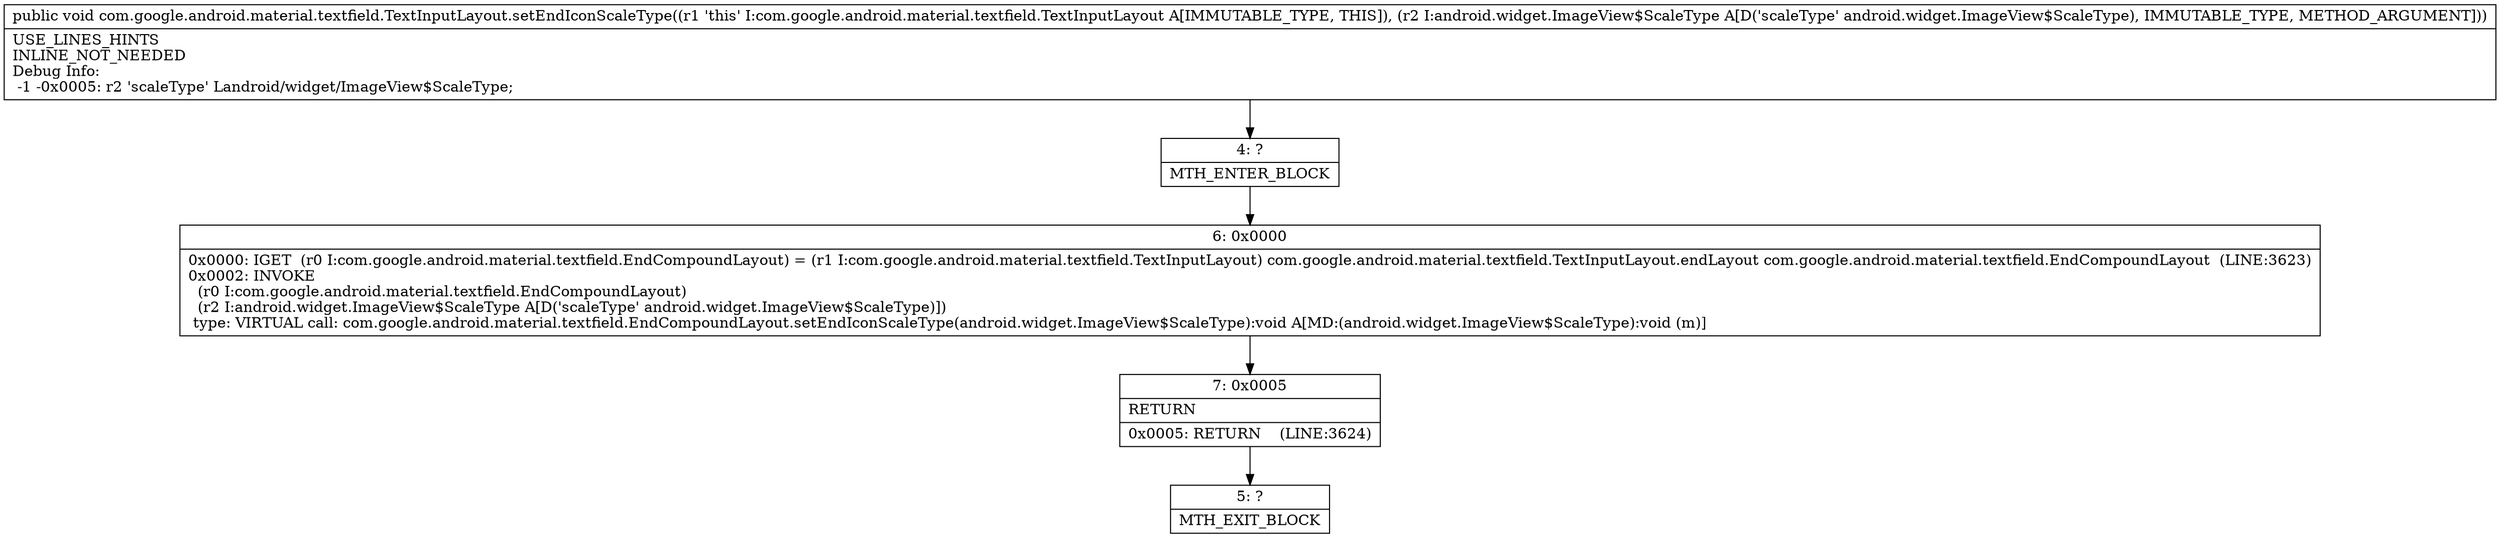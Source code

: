 digraph "CFG forcom.google.android.material.textfield.TextInputLayout.setEndIconScaleType(Landroid\/widget\/ImageView$ScaleType;)V" {
Node_4 [shape=record,label="{4\:\ ?|MTH_ENTER_BLOCK\l}"];
Node_6 [shape=record,label="{6\:\ 0x0000|0x0000: IGET  (r0 I:com.google.android.material.textfield.EndCompoundLayout) = (r1 I:com.google.android.material.textfield.TextInputLayout) com.google.android.material.textfield.TextInputLayout.endLayout com.google.android.material.textfield.EndCompoundLayout  (LINE:3623)\l0x0002: INVOKE  \l  (r0 I:com.google.android.material.textfield.EndCompoundLayout)\l  (r2 I:android.widget.ImageView$ScaleType A[D('scaleType' android.widget.ImageView$ScaleType)])\l type: VIRTUAL call: com.google.android.material.textfield.EndCompoundLayout.setEndIconScaleType(android.widget.ImageView$ScaleType):void A[MD:(android.widget.ImageView$ScaleType):void (m)]\l}"];
Node_7 [shape=record,label="{7\:\ 0x0005|RETURN\l|0x0005: RETURN    (LINE:3624)\l}"];
Node_5 [shape=record,label="{5\:\ ?|MTH_EXIT_BLOCK\l}"];
MethodNode[shape=record,label="{public void com.google.android.material.textfield.TextInputLayout.setEndIconScaleType((r1 'this' I:com.google.android.material.textfield.TextInputLayout A[IMMUTABLE_TYPE, THIS]), (r2 I:android.widget.ImageView$ScaleType A[D('scaleType' android.widget.ImageView$ScaleType), IMMUTABLE_TYPE, METHOD_ARGUMENT]))  | USE_LINES_HINTS\lINLINE_NOT_NEEDED\lDebug Info:\l  \-1 \-0x0005: r2 'scaleType' Landroid\/widget\/ImageView$ScaleType;\l}"];
MethodNode -> Node_4;Node_4 -> Node_6;
Node_6 -> Node_7;
Node_7 -> Node_5;
}

